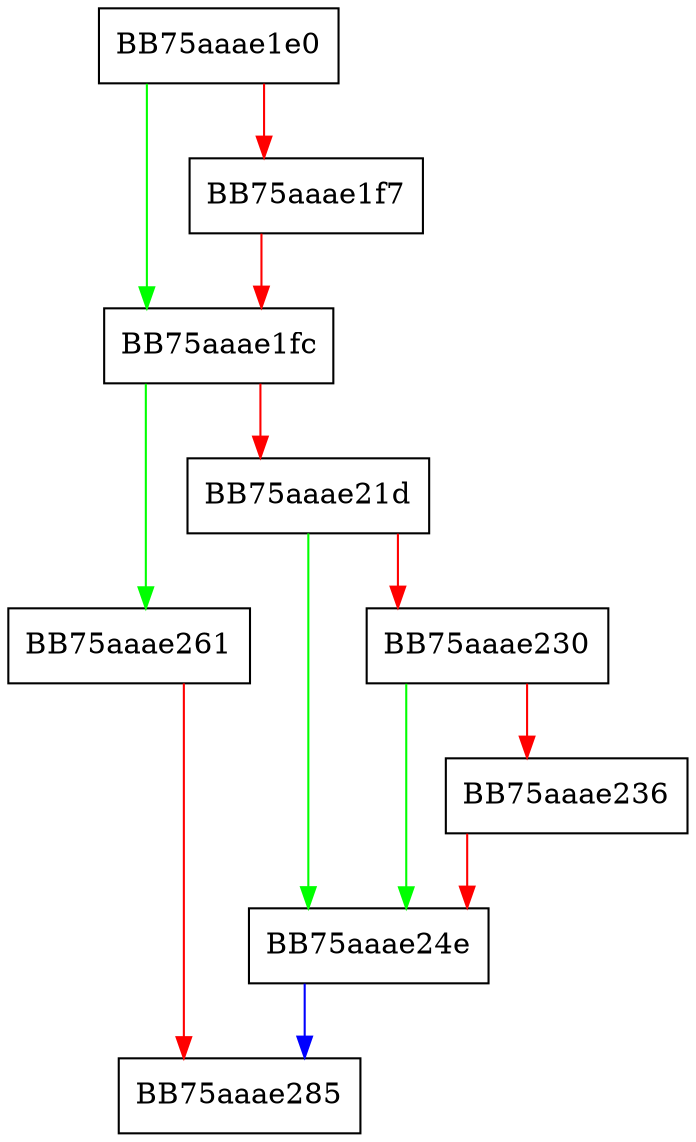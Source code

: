 digraph GetSize {
  node [shape="box"];
  graph [splines=ortho];
  BB75aaae1e0 -> BB75aaae1fc [color="green"];
  BB75aaae1e0 -> BB75aaae1f7 [color="red"];
  BB75aaae1f7 -> BB75aaae1fc [color="red"];
  BB75aaae1fc -> BB75aaae261 [color="green"];
  BB75aaae1fc -> BB75aaae21d [color="red"];
  BB75aaae21d -> BB75aaae24e [color="green"];
  BB75aaae21d -> BB75aaae230 [color="red"];
  BB75aaae230 -> BB75aaae24e [color="green"];
  BB75aaae230 -> BB75aaae236 [color="red"];
  BB75aaae236 -> BB75aaae24e [color="red"];
  BB75aaae24e -> BB75aaae285 [color="blue"];
  BB75aaae261 -> BB75aaae285 [color="red"];
}